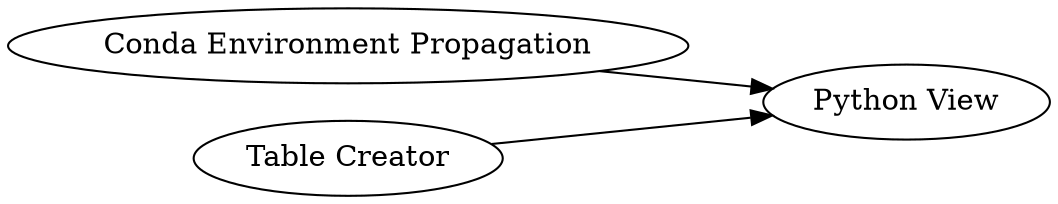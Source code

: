 digraph {
	3 -> 1
	2 -> 1
	1 [label="Python View"]
	3 [label="Conda Environment Propagation"]
	2 [label="Table Creator"]
	rankdir=LR
}
